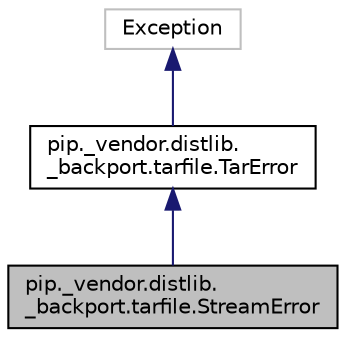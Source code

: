digraph "pip._vendor.distlib._backport.tarfile.StreamError"
{
  edge [fontname="Helvetica",fontsize="10",labelfontname="Helvetica",labelfontsize="10"];
  node [fontname="Helvetica",fontsize="10",shape=record];
  Node0 [label="pip._vendor.distlib.\l_backport.tarfile.StreamError",height=0.2,width=0.4,color="black", fillcolor="grey75", style="filled", fontcolor="black"];
  Node1 -> Node0 [dir="back",color="midnightblue",fontsize="10",style="solid",fontname="Helvetica"];
  Node1 [label="pip._vendor.distlib.\l_backport.tarfile.TarError",height=0.2,width=0.4,color="black", fillcolor="white", style="filled",URL="$classpip_1_1__vendor_1_1distlib_1_1__backport_1_1tarfile_1_1_tar_error.html"];
  Node2 -> Node1 [dir="back",color="midnightblue",fontsize="10",style="solid",fontname="Helvetica"];
  Node2 [label="Exception",height=0.2,width=0.4,color="grey75", fillcolor="white", style="filled"];
}
